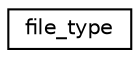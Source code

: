 digraph "Graphical Class Hierarchy"
{
 // INTERACTIVE_SVG=YES
 // LATEX_PDF_SIZE
  edge [fontname="Helvetica",fontsize="10",labelfontname="Helvetica",labelfontsize="10"];
  node [fontname="Helvetica",fontsize="10",shape=record];
  rankdir="LR";
  Node0 [label="file_type",height=0.2,width=0.4,color="black", fillcolor="white", style="filled",URL="$structdiag__data__mod_1_1file__type.html",tooltip="Type to define the diagnostic files that will be written as defined by the diagnostic table."];
}
